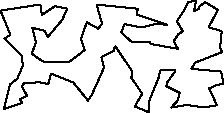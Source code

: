 unitsize(0.001cm);
draw((3140,1401)--(3058,1276));
draw((3058,1276)--(3133,1143));
draw((3133,1143)--(2698,1221));
draw((2698,1221)--(2639,1239));
draw((2639,1239)--(2642,1269));
draw((2642,1269)--(2312,1270));
draw((2312,1270)--(2132,1432));
draw((2132,1432)--(2191,1579));
draw((2191,1579)--(2489,1520));
draw((2489,1520)--(2741,1583));
draw((2741,1583)--(2937,1568));
draw((2937,1568)--(2408,1747));
draw((2408,1747)--(2426,1851));
draw((2426,1851)--(1697,1924));
draw((1697,1924)--(1794,1589));
draw((1794,1589)--(1729,1498));
draw((1729,1498)--(1526,1612));
draw((1526,1612)--(1423,1322));
draw((1423,1322)--(1490,1123));
draw((1490,1123)--(1213,910));
draw((1213,910)--(749,920));
draw((749,920)--(556,1056));
draw((556,1056)--(627,1261));
draw((627,1261)--(563,1513));
draw((563,1513)--(782,1462));
draw((782,1462)--(839,1355));
draw((839,1355)--(1090,1652));
draw((1090,1652)--(1182,1853));
draw((1182,1853)--(962,1895));
draw((962,1895)--(731,1741));
draw((731,1741)--(706,1925));
draw((706,1925)--(3,1817));
draw((3,1817)--(177,1390));
draw((177,1390)--(71,1323));
draw((71,1323)--(193,1210));
draw((193,1210)--(376,1018));
draw((376,1018)--(399,850));
draw((399,850)--(298,615));
draw((298,615)--(171,514));
draw((171,514)--(61,81));
draw((61,81)--(387,190));
draw((387,190)--(347,252));
draw((347,252)--(468,319));
draw((468,319)--(380,478));
draw((380,478)--(422,542));
draw((422,542)--(694,552));
draw((694,552)--(844,520));
draw((844,520)--(896,705));
draw((896,705)--(1286,550));
draw((1286,550)--(1517,266));
draw((1517,266)--(1538,224));
draw((1538,224)--(1612,328));
draw((1612,328)--(1829,812));
draw((1829,812)--(1782,995));
draw((1782,995)--(2000,1110));
draw((2000,1110)--(2009,1163));
draw((2009,1163)--(2030,1186));
draw((2030,1186)--(2330,741));
draw((2330,741)--(2310,635));
draw((2310,635)--(2503,352));
draw((2503,352)--(2372,127));
draw((2372,127)--(2630,20));
draw((2630,20)--(2614,195));
draw((2614,195)--(2800,653));
draw((2800,653)--(2801,695));
draw((2801,695)--(2830,775));
draw((2830,775)--(3084,774));
draw((3084,774)--(3084,748));
draw((3084,748)--(2938,543));
draw((2938,543)--(2929,485));
draw((2929,485)--(3162,367));
draw((3162,367)--(3123,217));
draw((3123,217)--(3060,155));
draw((3060,155)--(3017,108));
draw((3017,108)--(3292,152));
draw((3292,152)--(3595,111));
draw((3595,111)--(3821,147));
draw((3821,147)--(3684,445));
draw((3684,445)--(3829,513));
draw((3829,513)--(3938,516));
draw((3938,516)--(3896,742));
draw((3896,742)--(3370,791));
draw((3370,791)--(3438,901));
draw((3438,901)--(3918,1088));
draw((3918,1088)--(3876,1165));
draw((3876,1165)--(3904,1444));
draw((3904,1444)--(3858,1472));
draw((3858,1472)--(3675,1522));
draw((3675,1522)--(3834,1827));
draw((3834,1827)--(3782,1865));
draw((3782,1865)--(3611,1968));
draw((3611,1968)--(3515,1892));
draw((3515,1892)--(3507,1851));
draw((3507,1851)--(3417,1808));
draw((3417,1808)--(3453,1998));
draw((3453,1998)--(3317,1966));
draw((3317,1966)--(3245,1828));
draw((3245,1828)--(3114,1629));
draw((3114,1629)--(3220,1454));
draw((3220,1454)--(3140,1401));
